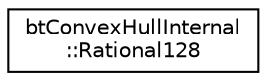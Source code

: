 digraph "Graphical Class Hierarchy"
{
  edge [fontname="Helvetica",fontsize="10",labelfontname="Helvetica",labelfontsize="10"];
  node [fontname="Helvetica",fontsize="10",shape=record];
  rankdir="LR";
  Node1 [label="btConvexHullInternal\l::Rational128",height=0.2,width=0.4,color="black", fillcolor="white", style="filled",URL="$classbt_convex_hull_internal_1_1_rational128.html"];
}
